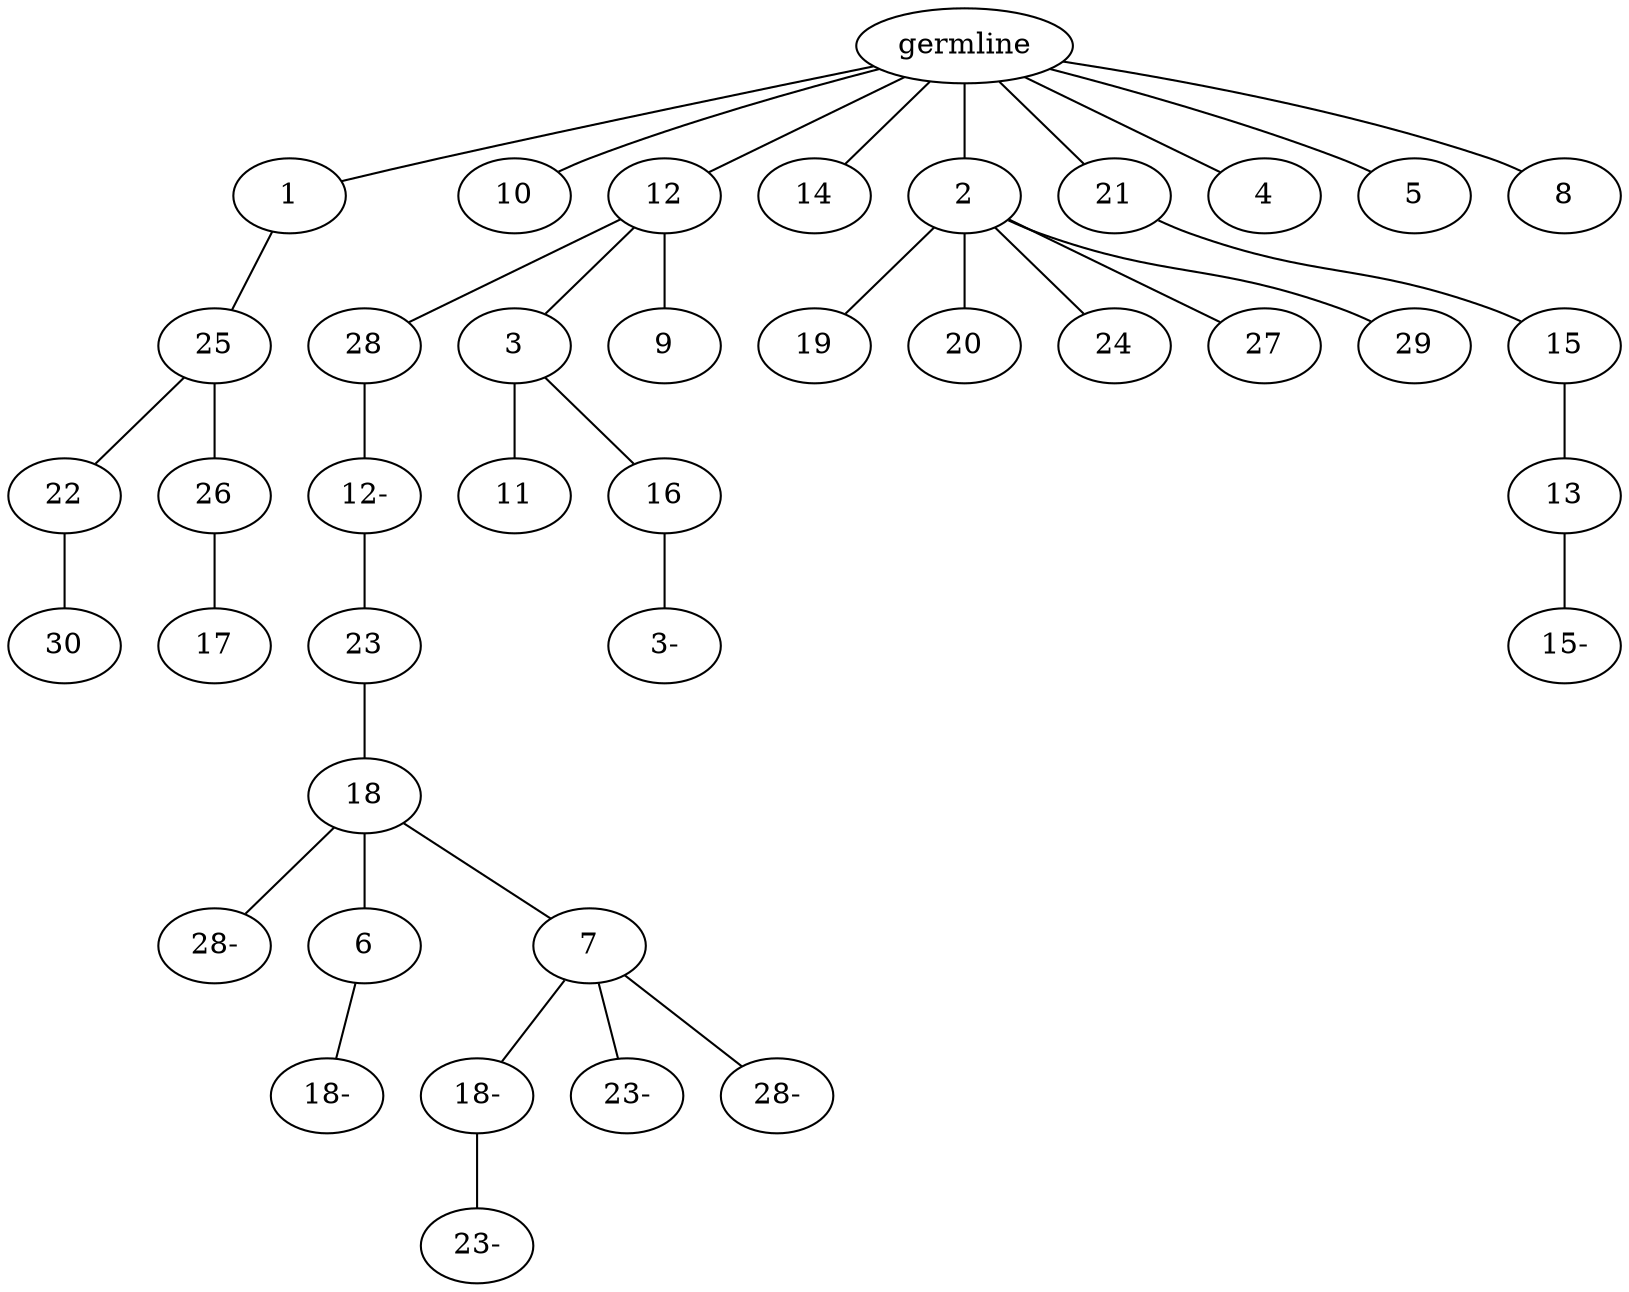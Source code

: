 graph tree {
    "140287222076896" [label="germline"];
    "140287221973632" [label="1"];
    "140287221973920" [label="25"];
    "140287221976032" [label="22"];
    "140287221975456" [label="30"];
    "140287221973776" [label="26"];
    "140287221974304" [label="17"];
    "140287221974448" [label="10"];
    "140287221973440" [label="12"];
    "140287221973584" [label="28"];
    "140287221975888" [label="12-"];
    "140287221956768" [label="23"];
    "140287221959168" [label="18"];
    "140287221957584" [label="28-"];
    "140287221959264" [label="6"];
    "140287222138960" [label="18-"];
    "140287221959696" [label="7"];
    "140287222140112" [label="18-"];
    "140287222298896" [label="23-"];
    "140287222137040" [label="23-"];
    "140287222197696" [label="28-"];
    "140287221975120" [label="3"];
    "140287221976800" [label="11"];
    "140287221974064" [label="16"];
    "140287221958976" [label="3-"];
    "140287221974688" [label="9"];
    "140287222324096" [label="14"];
    "140287221976704" [label="2"];
    "140287221957968" [label="19"];
    "140287221958304" [label="20"];
    "140287222140880" [label="24"];
    "140287222140256" [label="27"];
    "140287222138624" [label="29"];
    "140287222299088" [label="21"];
    "140287222196112" [label="15"];
    "140287222195344" [label="13"];
    "140287222194528" [label="15-"];
    "140287222300432" [label="4"];
    "140287222300624" [label="5"];
    "140287222298272" [label="8"];
    "140287222076896" -- "140287221973632";
    "140287222076896" -- "140287221974448";
    "140287222076896" -- "140287221973440";
    "140287222076896" -- "140287222324096";
    "140287222076896" -- "140287221976704";
    "140287222076896" -- "140287222299088";
    "140287222076896" -- "140287222300432";
    "140287222076896" -- "140287222300624";
    "140287222076896" -- "140287222298272";
    "140287221973632" -- "140287221973920";
    "140287221973920" -- "140287221976032";
    "140287221973920" -- "140287221973776";
    "140287221976032" -- "140287221975456";
    "140287221973776" -- "140287221974304";
    "140287221973440" -- "140287221973584";
    "140287221973440" -- "140287221975120";
    "140287221973440" -- "140287221974688";
    "140287221973584" -- "140287221975888";
    "140287221975888" -- "140287221956768";
    "140287221956768" -- "140287221959168";
    "140287221959168" -- "140287221957584";
    "140287221959168" -- "140287221959264";
    "140287221959168" -- "140287221959696";
    "140287221959264" -- "140287222138960";
    "140287221959696" -- "140287222140112";
    "140287221959696" -- "140287222137040";
    "140287221959696" -- "140287222197696";
    "140287222140112" -- "140287222298896";
    "140287221975120" -- "140287221976800";
    "140287221975120" -- "140287221974064";
    "140287221974064" -- "140287221958976";
    "140287221976704" -- "140287221957968";
    "140287221976704" -- "140287221958304";
    "140287221976704" -- "140287222140880";
    "140287221976704" -- "140287222140256";
    "140287221976704" -- "140287222138624";
    "140287222299088" -- "140287222196112";
    "140287222196112" -- "140287222195344";
    "140287222195344" -- "140287222194528";
}
